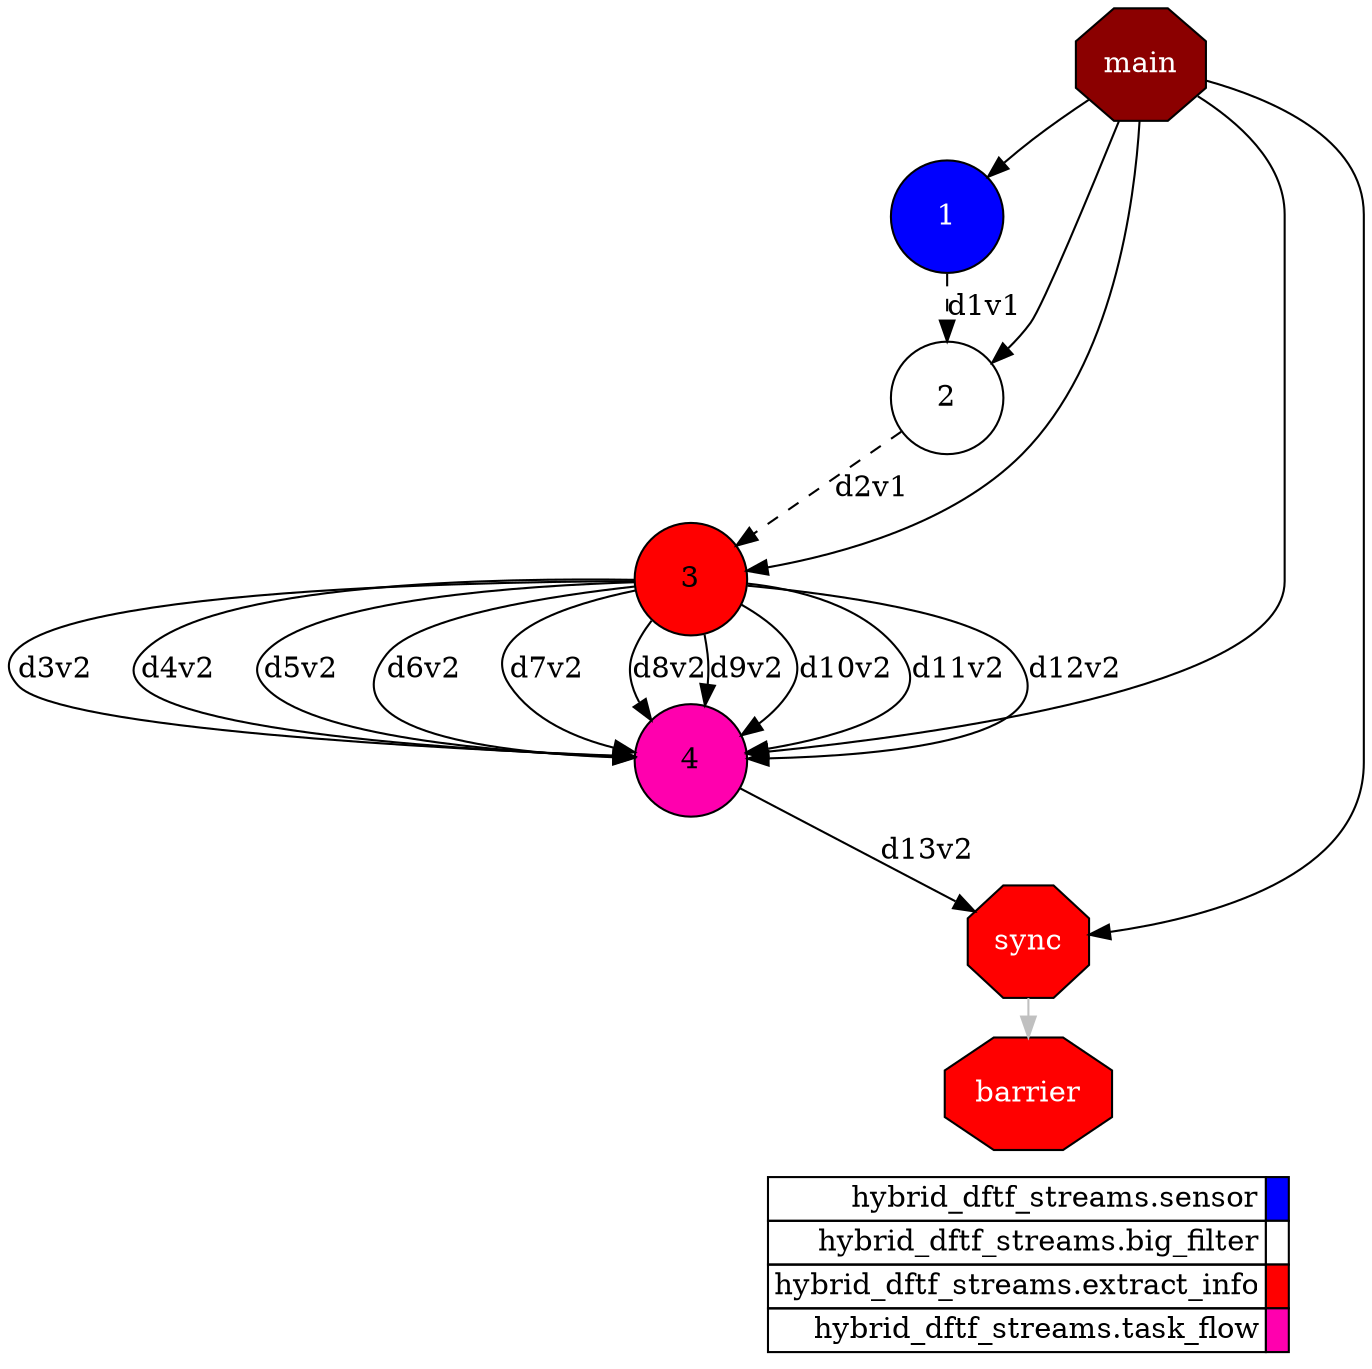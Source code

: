 digraph {
  rankdir=TB;
  labeljust="l";
  compound= true;
  subgraph dependence_graph {
    ranksep=0.20;
    node[height=0.75];

Synchro0[label="main", shape=octagon, style=filled fillcolor="#8B0000" fontcolor="#FFFFFF"];
1[shape=circle, style=filled fillcolor="#0000ff" fontcolor="#ffffff"];
Synchro0 -> 1;
2[shape=circle, style=filled fillcolor="#ffffff" fontcolor="#000000"];
1 -> 2 [style=dashed, label="d1v1"];
Synchro0 -> 2;
3[shape=circle, style=filled fillcolor="#ff0000" fontcolor="#000000"];
2 -> 3 [style=dashed, label="d2v1"];
Synchro0 -> 3;
4[shape=circle, style=filled fillcolor="#ff00ae" fontcolor="#000000"];
Synchro0 -> 4;
3 -> 4 [label="d3v2"];
3 -> 4 [label="d4v2"];
3 -> 4 [label="d5v2"];
3 -> 4 [label="d6v2"];
3 -> 4 [label="d7v2"];
3 -> 4 [label="d8v2"];
3 -> 4 [label="d9v2"];
3 -> 4 [label="d10v2"];
3 -> 4 [label="d11v2"];
3 -> 4 [label="d12v2"];
Synchro1[label="sync", shape=octagon, style=filled fillcolor="#ff0000" fontcolor="#FFFFFF"];
Synchro0 -> Synchro1;
4 -> Synchro1 [label="d13v2"];
Synchro2[label="barrier", shape=octagon, style=filled fillcolor="#ff0000" fontcolor="#FFFFFF"];
Synchro1 -> Synchro2 [color=grey];  }
  subgraph legend {
    rank=sink;
    node [shape=plaintext, height=0.75];
    ranksep=0.20;
    label = "Legend";
    key [label=<
      <table border="0" cellpadding="2" cellspacing="0" cellborder="1">
<tr>
<td align="right">hybrid_dftf_streams.sensor</td>
<td bgcolor="#0000ff">&nbsp;</td>
</tr>
<tr>
<td align="right">hybrid_dftf_streams.big_filter</td>
<td bgcolor="#ffffff">&nbsp;</td>
</tr>
<tr>
<td align="right">hybrid_dftf_streams.extract_info</td>
<td bgcolor="#ff0000">&nbsp;</td>
</tr>
<tr>
<td align="right">hybrid_dftf_streams.task_flow</td>
<td bgcolor="#ff00ae">&nbsp;</td>
</tr>
      </table>
    >]
  }
}

